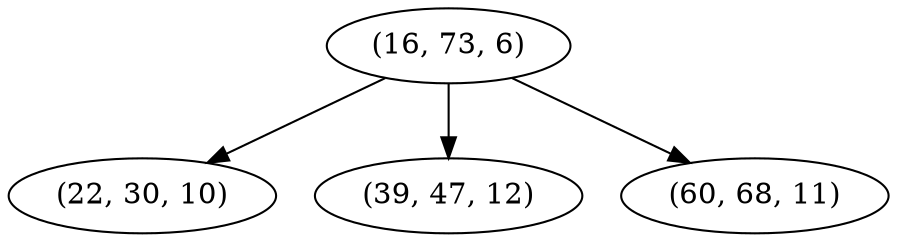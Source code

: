 digraph tree {
    "(16, 73, 6)";
    "(22, 30, 10)";
    "(39, 47, 12)";
    "(60, 68, 11)";
    "(16, 73, 6)" -> "(22, 30, 10)";
    "(16, 73, 6)" -> "(39, 47, 12)";
    "(16, 73, 6)" -> "(60, 68, 11)";
}

